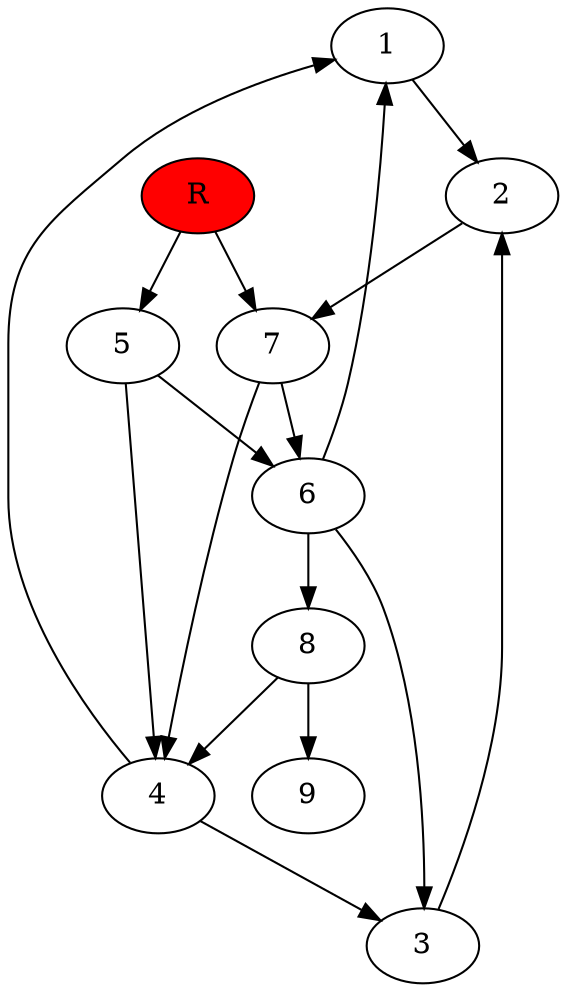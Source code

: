 digraph prb4638 {
	1
	2
	3
	4
	5
	6
	7
	8
	R [fillcolor="#ff0000" style=filled]
	1 -> 2
	2 -> 7
	3 -> 2
	4 -> 1
	4 -> 3
	5 -> 4
	5 -> 6
	6 -> 1
	6 -> 3
	6 -> 8
	7 -> 4
	7 -> 6
	8 -> 4
	8 -> 9
	R -> 5
	R -> 7
}
